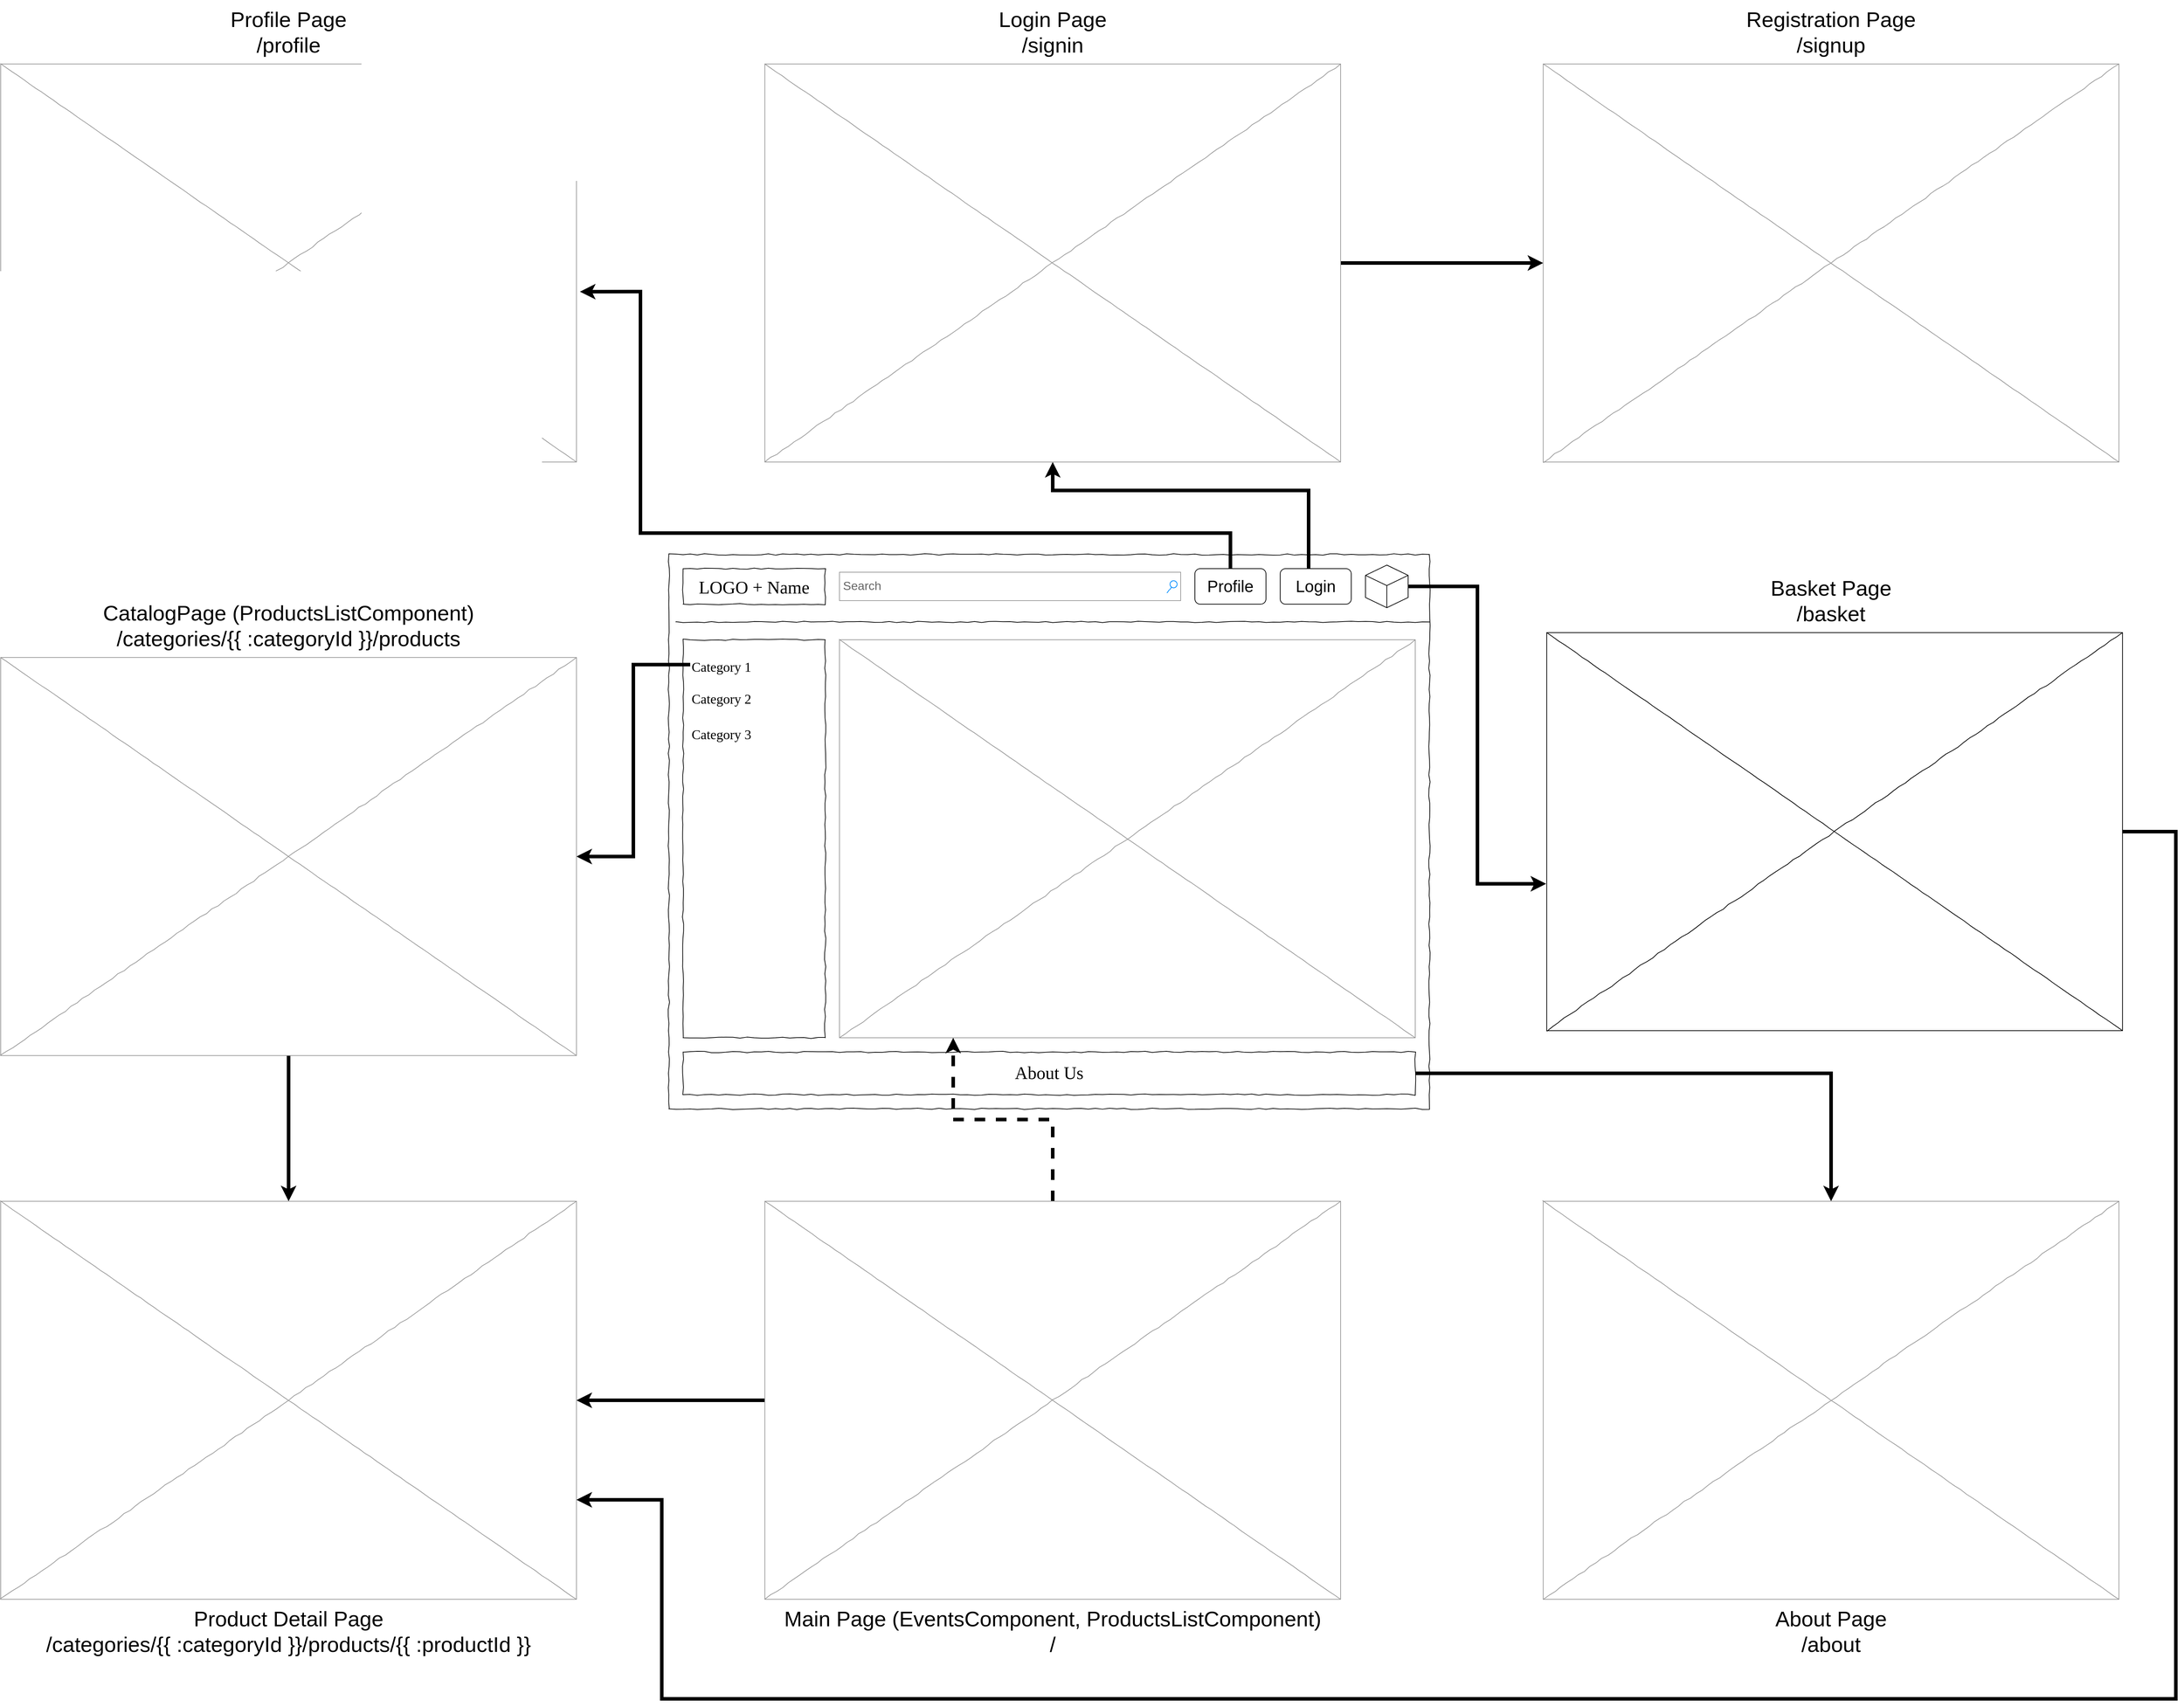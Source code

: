 <mxfile version="24.3.1" type="github">
  <diagram name="Page-1" id="03018318-947c-dd8e-b7a3-06fadd420f32">
    <mxGraphModel dx="4916" dy="3274" grid="1" gridSize="10" guides="1" tooltips="1" connect="1" arrows="1" fold="1" page="1" pageScale="1" pageWidth="1100" pageHeight="850" background="#ffffff" math="0" shadow="0">
      <root>
        <mxCell id="0" />
        <mxCell id="1" parent="0" />
        <mxCell id="677b7b8949515195-1" value="" style="whiteSpace=wrap;html=1;rounded=0;shadow=0;labelBackgroundColor=none;strokeColor=#000000;strokeWidth=1;fillColor=none;fontFamily=Verdana;fontSize=12;fontColor=#000000;align=center;comic=1;" parent="1" vertex="1">
          <mxGeometry x="10" y="50" width="1070" height="780" as="geometry" />
        </mxCell>
        <mxCell id="677b7b8949515195-2" value="&lt;font style=&quot;font-size: 25px;&quot;&gt;LOGO + Name&lt;/font&gt;" style="whiteSpace=wrap;html=1;rounded=0;shadow=0;labelBackgroundColor=none;strokeWidth=1;fontFamily=Verdana;fontSize=28;align=center;comic=1;" parent="1" vertex="1">
          <mxGeometry x="30" y="70" width="200" height="50" as="geometry" />
        </mxCell>
        <mxCell id="677b7b8949515195-3" value="Search" style="strokeWidth=1;shadow=0;dashed=0;align=center;html=1;shape=mxgraph.mockup.forms.searchBox;strokeColor=#999999;mainText=;strokeColor2=#008cff;fontColor=#666666;fontSize=17;align=left;spacingLeft=3;rounded=0;labelBackgroundColor=none;comic=1;" parent="1" vertex="1">
          <mxGeometry x="250" y="75" width="480" height="40" as="geometry" />
        </mxCell>
        <mxCell id="677b7b8949515195-8" value="" style="whiteSpace=wrap;html=1;rounded=0;shadow=0;labelBackgroundColor=none;strokeWidth=1;fillColor=none;fontFamily=Verdana;fontSize=12;align=center;comic=1;" parent="1" vertex="1">
          <mxGeometry x="30" y="170" width="200" height="560" as="geometry" />
        </mxCell>
        <mxCell id="677b7b8949515195-9" value="" style="line;strokeWidth=1;html=1;rounded=0;shadow=0;labelBackgroundColor=none;fillColor=none;fontFamily=Verdana;fontSize=14;fontColor=#000000;align=center;comic=1;" parent="1" vertex="1">
          <mxGeometry x="20" y="140" width="1060" height="10" as="geometry" />
        </mxCell>
        <mxCell id="VMXzohMMXYnpfeARcKAD-316" style="edgeStyle=orthogonalEdgeStyle;rounded=0;orthogonalLoop=1;jettySize=auto;html=1;strokeWidth=5;" edge="1" parent="1" source="677b7b8949515195-15" target="VMXzohMMXYnpfeARcKAD-308">
          <mxGeometry relative="1" as="geometry" />
        </mxCell>
        <mxCell id="677b7b8949515195-15" value="&lt;div style=&quot;text-align: justify; font-size: 25px;&quot;&gt;About Us&lt;/div&gt;" style="whiteSpace=wrap;html=1;rounded=0;shadow=0;labelBackgroundColor=none;strokeWidth=1;fillColor=none;fontFamily=Verdana;fontSize=12;align=center;verticalAlign=top;spacing=10;comic=1;" parent="1" vertex="1">
          <mxGeometry x="30" y="750" width="1030" height="60" as="geometry" />
        </mxCell>
        <mxCell id="677b7b8949515195-16" value="" style="verticalLabelPosition=bottom;shadow=0;dashed=0;align=center;html=1;verticalAlign=top;strokeWidth=1;shape=mxgraph.mockup.graphics.simpleIcon;strokeColor=#999999;rounded=0;labelBackgroundColor=none;fontFamily=Verdana;fontSize=14;fontColor=#000000;comic=1;" parent="1" vertex="1">
          <mxGeometry x="250" y="170" width="810" height="560" as="geometry" />
        </mxCell>
        <mxCell id="VMXzohMMXYnpfeARcKAD-321" style="edgeStyle=orthogonalEdgeStyle;rounded=0;orthogonalLoop=1;jettySize=auto;html=1;strokeWidth=5;" edge="1" parent="1" source="677b7b8949515195-27" target="VMXzohMMXYnpfeARcKAD-310">
          <mxGeometry relative="1" as="geometry" />
        </mxCell>
        <mxCell id="677b7b8949515195-27" value="&lt;font style=&quot;font-size: 19px;&quot;&gt;Category 1&lt;/font&gt;" style="text;html=1;points=[];align=left;verticalAlign=top;spacingTop=-4;fontSize=14;fontFamily=Verdana;strokeWidth=1;" parent="1" vertex="1">
          <mxGeometry x="40" y="195" width="170" height="20" as="geometry" />
        </mxCell>
        <mxCell id="VMXzohMMXYnpfeARcKAD-2" value="&lt;font style=&quot;font-size: 23px;&quot;&gt;Profile&lt;/font&gt;" style="rounded=1;whiteSpace=wrap;html=1;" vertex="1" parent="1">
          <mxGeometry x="750" y="70" width="100" height="50" as="geometry" />
        </mxCell>
        <mxCell id="VMXzohMMXYnpfeARcKAD-313" style="edgeStyle=orthogonalEdgeStyle;rounded=0;orthogonalLoop=1;jettySize=auto;html=1;strokeWidth=5;" edge="1" parent="1" source="VMXzohMMXYnpfeARcKAD-4" target="VMXzohMMXYnpfeARcKAD-306">
          <mxGeometry relative="1" as="geometry">
            <mxPoint x="900" y="-60" as="targetPoint" />
            <Array as="points">
              <mxPoint x="910" y="-40" />
              <mxPoint x="550" y="-40" />
            </Array>
          </mxGeometry>
        </mxCell>
        <mxCell id="VMXzohMMXYnpfeARcKAD-4" value="&lt;span style=&quot;font-size: 23px;&quot;&gt;Login&lt;/span&gt;" style="rounded=1;whiteSpace=wrap;html=1;" vertex="1" parent="1">
          <mxGeometry x="870" y="70" width="100" height="50" as="geometry" />
        </mxCell>
        <mxCell id="VMXzohMMXYnpfeARcKAD-5" value="" style="html=1;whiteSpace=wrap;shape=isoCube2;backgroundOutline=1;isoAngle=15;" vertex="1" parent="1">
          <mxGeometry x="990" y="65" width="60" height="60" as="geometry" />
        </mxCell>
        <mxCell id="VMXzohMMXYnpfeARcKAD-6" value="&lt;font style=&quot;font-size: 19px;&quot;&gt;Category 2&lt;/font&gt;" style="text;html=1;points=[];align=left;verticalAlign=top;spacingTop=-4;fontSize=14;fontFamily=Verdana;strokeWidth=1;" vertex="1" parent="1">
          <mxGeometry x="40" y="240" width="170" height="20" as="geometry" />
        </mxCell>
        <mxCell id="VMXzohMMXYnpfeARcKAD-7" value="&lt;font style=&quot;font-size: 19px;&quot;&gt;Category 3&lt;/font&gt;" style="text;html=1;points=[];align=left;verticalAlign=top;spacingTop=-4;fontSize=14;fontFamily=Verdana;strokeWidth=1;" vertex="1" parent="1">
          <mxGeometry x="40" y="290" width="170" height="20" as="geometry" />
        </mxCell>
        <mxCell id="VMXzohMMXYnpfeARcKAD-305" value="" style="verticalLabelPosition=bottom;shadow=0;dashed=0;align=center;html=1;verticalAlign=top;strokeWidth=1;shape=mxgraph.mockup.graphics.simpleIcon;strokeColor=#999999;rounded=0;labelBackgroundColor=none;fontFamily=Verdana;fontSize=14;fontColor=#000000;comic=1;" vertex="1" parent="1">
          <mxGeometry x="-930" y="-640" width="810" height="560" as="geometry" />
        </mxCell>
        <mxCell id="VMXzohMMXYnpfeARcKAD-315" style="edgeStyle=orthogonalEdgeStyle;rounded=0;orthogonalLoop=1;jettySize=auto;html=1;strokeWidth=5;" edge="1" parent="1" source="VMXzohMMXYnpfeARcKAD-306" target="VMXzohMMXYnpfeARcKAD-307">
          <mxGeometry relative="1" as="geometry" />
        </mxCell>
        <mxCell id="VMXzohMMXYnpfeARcKAD-306" value="" style="verticalLabelPosition=bottom;shadow=0;dashed=0;align=center;html=1;verticalAlign=top;strokeWidth=1;shape=mxgraph.mockup.graphics.simpleIcon;strokeColor=#999999;rounded=0;labelBackgroundColor=none;fontFamily=Verdana;fontSize=14;fontColor=#000000;comic=1;" vertex="1" parent="1">
          <mxGeometry x="145" y="-640" width="810" height="560" as="geometry" />
        </mxCell>
        <mxCell id="VMXzohMMXYnpfeARcKAD-307" value="" style="verticalLabelPosition=bottom;shadow=0;dashed=0;align=center;html=1;verticalAlign=top;strokeWidth=1;shape=mxgraph.mockup.graphics.simpleIcon;strokeColor=#999999;rounded=0;labelBackgroundColor=none;fontFamily=Verdana;fontSize=14;fontColor=#000000;comic=1;" vertex="1" parent="1">
          <mxGeometry x="1240" y="-640" width="810" height="560" as="geometry" />
        </mxCell>
        <mxCell id="VMXzohMMXYnpfeARcKAD-308" value="" style="verticalLabelPosition=bottom;shadow=0;dashed=0;align=center;html=1;verticalAlign=top;strokeWidth=1;shape=mxgraph.mockup.graphics.simpleIcon;strokeColor=#999999;rounded=0;labelBackgroundColor=none;fontFamily=Verdana;fontSize=14;fontColor=#000000;comic=1;" vertex="1" parent="1">
          <mxGeometry x="1240" y="960" width="810" height="560" as="geometry" />
        </mxCell>
        <mxCell id="VMXzohMMXYnpfeARcKAD-317" style="edgeStyle=orthogonalEdgeStyle;rounded=0;orthogonalLoop=1;jettySize=auto;html=1;strokeWidth=5;dashed=1;" edge="1" parent="1" source="VMXzohMMXYnpfeARcKAD-309" target="677b7b8949515195-16">
          <mxGeometry relative="1" as="geometry">
            <Array as="points">
              <mxPoint x="550" y="845" />
              <mxPoint x="410" y="845" />
            </Array>
          </mxGeometry>
        </mxCell>
        <mxCell id="VMXzohMMXYnpfeARcKAD-332" style="edgeStyle=orthogonalEdgeStyle;rounded=0;orthogonalLoop=1;jettySize=auto;html=1;fontSize=11;strokeWidth=5;" edge="1" parent="1" source="VMXzohMMXYnpfeARcKAD-309" target="VMXzohMMXYnpfeARcKAD-311">
          <mxGeometry relative="1" as="geometry" />
        </mxCell>
        <mxCell id="VMXzohMMXYnpfeARcKAD-309" value="" style="verticalLabelPosition=bottom;shadow=0;dashed=0;align=center;html=1;verticalAlign=top;strokeWidth=1;shape=mxgraph.mockup.graphics.simpleIcon;strokeColor=#999999;rounded=0;labelBackgroundColor=none;fontFamily=Verdana;fontSize=14;fontColor=#000000;comic=1;" vertex="1" parent="1">
          <mxGeometry x="145" y="960" width="810" height="560" as="geometry" />
        </mxCell>
        <mxCell id="VMXzohMMXYnpfeARcKAD-320" style="edgeStyle=orthogonalEdgeStyle;rounded=0;orthogonalLoop=1;jettySize=auto;html=1;strokeWidth=5;" edge="1" parent="1" source="VMXzohMMXYnpfeARcKAD-310" target="VMXzohMMXYnpfeARcKAD-311">
          <mxGeometry relative="1" as="geometry" />
        </mxCell>
        <mxCell id="VMXzohMMXYnpfeARcKAD-310" value="" style="verticalLabelPosition=bottom;shadow=0;dashed=0;align=center;html=1;verticalAlign=top;strokeWidth=1;shape=mxgraph.mockup.graphics.simpleIcon;strokeColor=#999999;rounded=0;labelBackgroundColor=none;fontFamily=Verdana;fontSize=14;fontColor=#000000;comic=1;" vertex="1" parent="1">
          <mxGeometry x="-930" y="195" width="810" height="560" as="geometry" />
        </mxCell>
        <mxCell id="VMXzohMMXYnpfeARcKAD-311" value="" style="verticalLabelPosition=bottom;shadow=0;dashed=0;align=center;html=1;verticalAlign=top;strokeWidth=1;shape=mxgraph.mockup.graphics.simpleIcon;strokeColor=#999999;rounded=0;labelBackgroundColor=none;fontFamily=Verdana;fontSize=14;fontColor=#000000;comic=1;" vertex="1" parent="1">
          <mxGeometry x="-930" y="960" width="810" height="560" as="geometry" />
        </mxCell>
        <mxCell id="VMXzohMMXYnpfeARcKAD-333" style="edgeStyle=orthogonalEdgeStyle;rounded=0;orthogonalLoop=1;jettySize=auto;html=1;strokeWidth=5;" edge="1" parent="1" source="VMXzohMMXYnpfeARcKAD-312" target="VMXzohMMXYnpfeARcKAD-311">
          <mxGeometry relative="1" as="geometry">
            <mxPoint x="-90" y="1380" as="targetPoint" />
            <mxPoint x="2130" y="470" as="sourcePoint" />
            <Array as="points">
              <mxPoint x="2130" y="440" />
              <mxPoint x="2130" y="1660" />
              <mxPoint y="1660" />
              <mxPoint y="1380" />
            </Array>
          </mxGeometry>
        </mxCell>
        <mxCell id="VMXzohMMXYnpfeARcKAD-312" value="" style="verticalLabelPosition=top;shadow=0;dashed=0;align=center;html=1;verticalAlign=bottom;strokeWidth=1;shape=mxgraph.mockup.graphics.simpleIcon;rounded=0;labelBackgroundColor=#000000;fontFamily=Verdana;fontSize=20;comic=1;fillColor=default;labelPosition=center;labelBorderColor=none;fontColor=#FFFFFF;" vertex="1" parent="1">
          <mxGeometry x="1245" y="160" width="810" height="560" as="geometry" />
        </mxCell>
        <mxCell id="VMXzohMMXYnpfeARcKAD-314" style="edgeStyle=orthogonalEdgeStyle;rounded=0;orthogonalLoop=1;jettySize=auto;html=1;entryX=-0.001;entryY=0.631;entryDx=0;entryDy=0;entryPerimeter=0;strokeWidth=5;" edge="1" parent="1" source="VMXzohMMXYnpfeARcKAD-5" target="VMXzohMMXYnpfeARcKAD-312">
          <mxGeometry relative="1" as="geometry">
            <mxPoint x="1240" y="500" as="targetPoint" />
          </mxGeometry>
        </mxCell>
        <mxCell id="VMXzohMMXYnpfeARcKAD-318" style="edgeStyle=orthogonalEdgeStyle;rounded=0;orthogonalLoop=1;jettySize=auto;html=1;entryX=1.006;entryY=0.572;entryDx=0;entryDy=0;entryPerimeter=0;strokeWidth=5;" edge="1" parent="1" source="VMXzohMMXYnpfeARcKAD-2" target="VMXzohMMXYnpfeARcKAD-305">
          <mxGeometry relative="1" as="geometry">
            <Array as="points">
              <mxPoint x="800" y="20" />
              <mxPoint x="-30" y="20" />
              <mxPoint x="-30" y="-320" />
            </Array>
          </mxGeometry>
        </mxCell>
        <mxCell id="VMXzohMMXYnpfeARcKAD-324" value="Basket Page&lt;div&gt;/basket&lt;/div&gt;" style="text;strokeColor=none;align=center;fillColor=none;html=1;verticalAlign=middle;whiteSpace=wrap;rounded=0;fontSize=30;labelBackgroundColor=none;labelBorderColor=none;" vertex="1" parent="1">
          <mxGeometry x="1240" y="70" width="810" height="90" as="geometry" />
        </mxCell>
        <mxCell id="VMXzohMMXYnpfeARcKAD-325" value="About Page&lt;div&gt;/about&lt;/div&gt;" style="text;strokeColor=none;align=center;fillColor=none;html=1;verticalAlign=middle;whiteSpace=wrap;rounded=0;fontSize=30;labelBackgroundColor=none;labelBorderColor=none;" vertex="1" parent="1">
          <mxGeometry x="1240" y="1520" width="810" height="90" as="geometry" />
        </mxCell>
        <mxCell id="VMXzohMMXYnpfeARcKAD-326" value="Login Page&lt;div&gt;/signin&lt;/div&gt;" style="text;strokeColor=none;align=center;fillColor=none;html=1;verticalAlign=middle;whiteSpace=wrap;rounded=0;fontSize=30;labelBackgroundColor=none;labelBorderColor=none;" vertex="1" parent="1">
          <mxGeometry x="145" y="-730" width="810" height="90" as="geometry" />
        </mxCell>
        <mxCell id="VMXzohMMXYnpfeARcKAD-327" value="Registration Page&lt;div&gt;/signup&lt;/div&gt;" style="text;strokeColor=none;align=center;fillColor=none;html=1;verticalAlign=middle;whiteSpace=wrap;rounded=0;fontSize=30;labelBackgroundColor=none;labelBorderColor=none;" vertex="1" parent="1">
          <mxGeometry x="1240" y="-730" width="810" height="90" as="geometry" />
        </mxCell>
        <mxCell id="VMXzohMMXYnpfeARcKAD-328" value="Profile Page&lt;div&gt;/profile&lt;/div&gt;" style="text;strokeColor=none;align=center;fillColor=none;html=1;verticalAlign=middle;whiteSpace=wrap;rounded=0;fontSize=30;labelBackgroundColor=none;labelBorderColor=none;" vertex="1" parent="1">
          <mxGeometry x="-930" y="-730" width="810" height="90" as="geometry" />
        </mxCell>
        <mxCell id="VMXzohMMXYnpfeARcKAD-329" value="CatalogPage (ProductsListComponent)&lt;div&gt;/categories/{{ :categoryId }}/products&lt;/div&gt;" style="text;strokeColor=none;align=center;fillColor=none;html=1;verticalAlign=middle;whiteSpace=wrap;rounded=0;fontSize=30;labelBackgroundColor=none;labelBorderColor=none;" vertex="1" parent="1">
          <mxGeometry x="-930" y="105" width="810" height="90" as="geometry" />
        </mxCell>
        <mxCell id="VMXzohMMXYnpfeARcKAD-330" value="Product Detail Page&lt;div&gt;/categories/{{ :categoryId }}/products/{{ :productId }}&lt;/div&gt;" style="text;strokeColor=none;align=center;fillColor=none;html=1;verticalAlign=middle;whiteSpace=wrap;rounded=0;fontSize=30;labelBackgroundColor=none;labelBorderColor=none;" vertex="1" parent="1">
          <mxGeometry x="-930" y="1520" width="810" height="90" as="geometry" />
        </mxCell>
        <mxCell id="VMXzohMMXYnpfeARcKAD-331" value="Main Page (EventsComponent, ProductsListComponent)&lt;div&gt;/&lt;/div&gt;" style="text;strokeColor=none;align=center;fillColor=none;html=1;verticalAlign=middle;whiteSpace=wrap;rounded=0;fontSize=30;labelBackgroundColor=none;labelBorderColor=none;" vertex="1" parent="1">
          <mxGeometry x="145" y="1520" width="810" height="90" as="geometry" />
        </mxCell>
      </root>
    </mxGraphModel>
  </diagram>
</mxfile>
